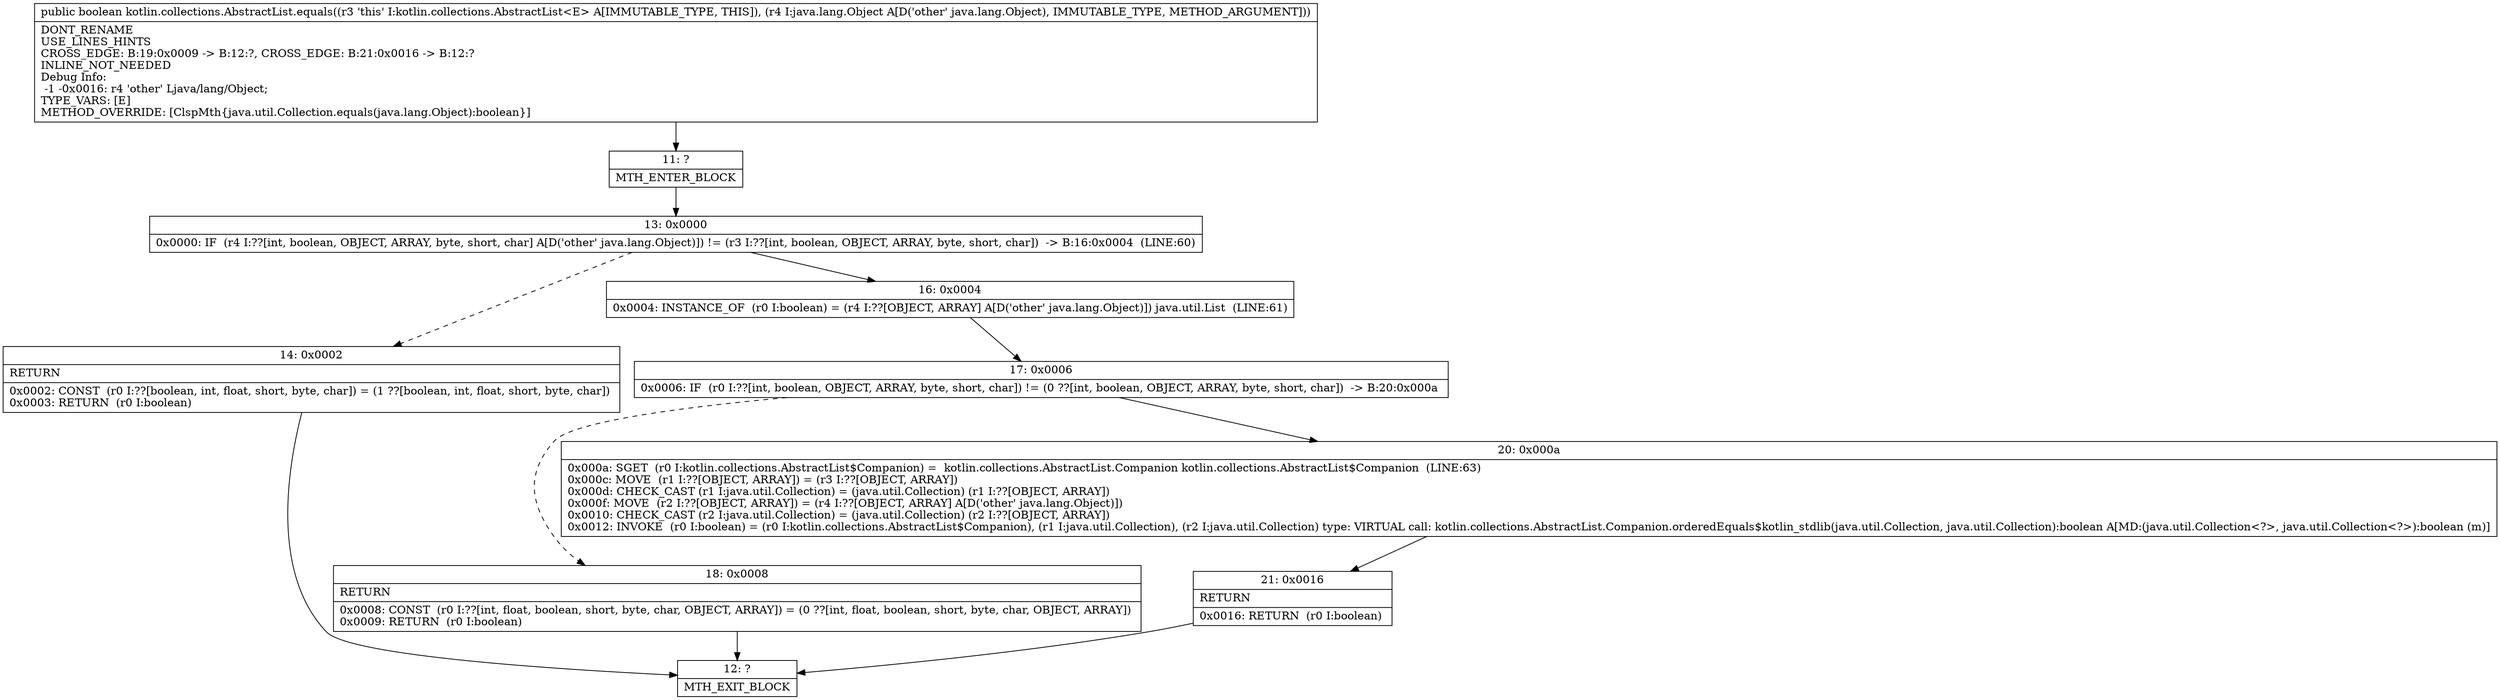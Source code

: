 digraph "CFG forkotlin.collections.AbstractList.equals(Ljava\/lang\/Object;)Z" {
Node_11 [shape=record,label="{11\:\ ?|MTH_ENTER_BLOCK\l}"];
Node_13 [shape=record,label="{13\:\ 0x0000|0x0000: IF  (r4 I:??[int, boolean, OBJECT, ARRAY, byte, short, char] A[D('other' java.lang.Object)]) != (r3 I:??[int, boolean, OBJECT, ARRAY, byte, short, char])  \-\> B:16:0x0004  (LINE:60)\l}"];
Node_14 [shape=record,label="{14\:\ 0x0002|RETURN\l|0x0002: CONST  (r0 I:??[boolean, int, float, short, byte, char]) = (1 ??[boolean, int, float, short, byte, char]) \l0x0003: RETURN  (r0 I:boolean) \l}"];
Node_12 [shape=record,label="{12\:\ ?|MTH_EXIT_BLOCK\l}"];
Node_16 [shape=record,label="{16\:\ 0x0004|0x0004: INSTANCE_OF  (r0 I:boolean) = (r4 I:??[OBJECT, ARRAY] A[D('other' java.lang.Object)]) java.util.List  (LINE:61)\l}"];
Node_17 [shape=record,label="{17\:\ 0x0006|0x0006: IF  (r0 I:??[int, boolean, OBJECT, ARRAY, byte, short, char]) != (0 ??[int, boolean, OBJECT, ARRAY, byte, short, char])  \-\> B:20:0x000a \l}"];
Node_18 [shape=record,label="{18\:\ 0x0008|RETURN\l|0x0008: CONST  (r0 I:??[int, float, boolean, short, byte, char, OBJECT, ARRAY]) = (0 ??[int, float, boolean, short, byte, char, OBJECT, ARRAY]) \l0x0009: RETURN  (r0 I:boolean) \l}"];
Node_20 [shape=record,label="{20\:\ 0x000a|0x000a: SGET  (r0 I:kotlin.collections.AbstractList$Companion) =  kotlin.collections.AbstractList.Companion kotlin.collections.AbstractList$Companion  (LINE:63)\l0x000c: MOVE  (r1 I:??[OBJECT, ARRAY]) = (r3 I:??[OBJECT, ARRAY]) \l0x000d: CHECK_CAST (r1 I:java.util.Collection) = (java.util.Collection) (r1 I:??[OBJECT, ARRAY]) \l0x000f: MOVE  (r2 I:??[OBJECT, ARRAY]) = (r4 I:??[OBJECT, ARRAY] A[D('other' java.lang.Object)]) \l0x0010: CHECK_CAST (r2 I:java.util.Collection) = (java.util.Collection) (r2 I:??[OBJECT, ARRAY]) \l0x0012: INVOKE  (r0 I:boolean) = (r0 I:kotlin.collections.AbstractList$Companion), (r1 I:java.util.Collection), (r2 I:java.util.Collection) type: VIRTUAL call: kotlin.collections.AbstractList.Companion.orderedEquals$kotlin_stdlib(java.util.Collection, java.util.Collection):boolean A[MD:(java.util.Collection\<?\>, java.util.Collection\<?\>):boolean (m)]\l}"];
Node_21 [shape=record,label="{21\:\ 0x0016|RETURN\l|0x0016: RETURN  (r0 I:boolean) \l}"];
MethodNode[shape=record,label="{public boolean kotlin.collections.AbstractList.equals((r3 'this' I:kotlin.collections.AbstractList\<E\> A[IMMUTABLE_TYPE, THIS]), (r4 I:java.lang.Object A[D('other' java.lang.Object), IMMUTABLE_TYPE, METHOD_ARGUMENT]))  | DONT_RENAME\lUSE_LINES_HINTS\lCROSS_EDGE: B:19:0x0009 \-\> B:12:?, CROSS_EDGE: B:21:0x0016 \-\> B:12:?\lINLINE_NOT_NEEDED\lDebug Info:\l  \-1 \-0x0016: r4 'other' Ljava\/lang\/Object;\lTYPE_VARS: [E]\lMETHOD_OVERRIDE: [ClspMth\{java.util.Collection.equals(java.lang.Object):boolean\}]\l}"];
MethodNode -> Node_11;Node_11 -> Node_13;
Node_13 -> Node_14[style=dashed];
Node_13 -> Node_16;
Node_14 -> Node_12;
Node_16 -> Node_17;
Node_17 -> Node_18[style=dashed];
Node_17 -> Node_20;
Node_18 -> Node_12;
Node_20 -> Node_21;
Node_21 -> Node_12;
}

